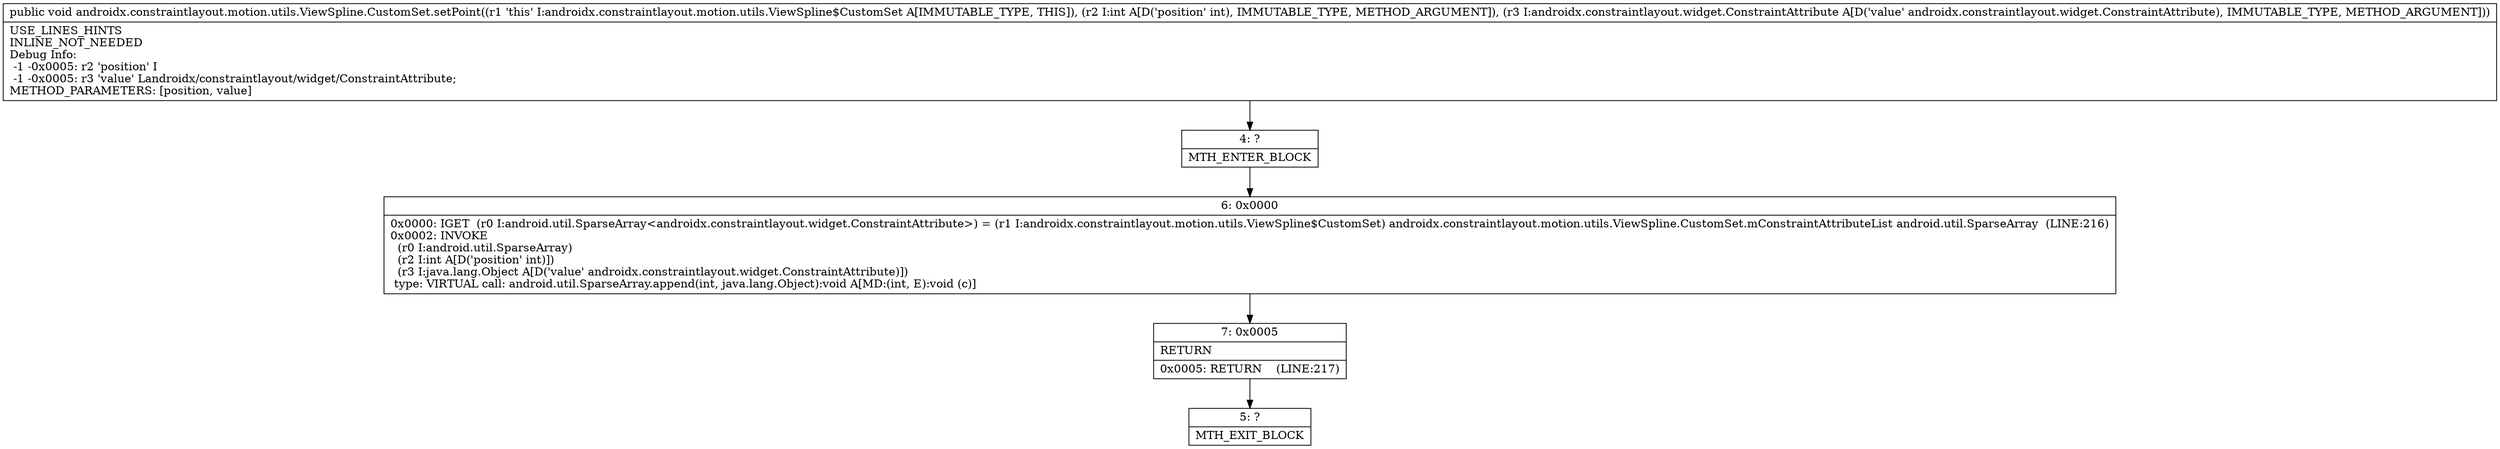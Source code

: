 digraph "CFG forandroidx.constraintlayout.motion.utils.ViewSpline.CustomSet.setPoint(ILandroidx\/constraintlayout\/widget\/ConstraintAttribute;)V" {
Node_4 [shape=record,label="{4\:\ ?|MTH_ENTER_BLOCK\l}"];
Node_6 [shape=record,label="{6\:\ 0x0000|0x0000: IGET  (r0 I:android.util.SparseArray\<androidx.constraintlayout.widget.ConstraintAttribute\>) = (r1 I:androidx.constraintlayout.motion.utils.ViewSpline$CustomSet) androidx.constraintlayout.motion.utils.ViewSpline.CustomSet.mConstraintAttributeList android.util.SparseArray  (LINE:216)\l0x0002: INVOKE  \l  (r0 I:android.util.SparseArray)\l  (r2 I:int A[D('position' int)])\l  (r3 I:java.lang.Object A[D('value' androidx.constraintlayout.widget.ConstraintAttribute)])\l type: VIRTUAL call: android.util.SparseArray.append(int, java.lang.Object):void A[MD:(int, E):void (c)]\l}"];
Node_7 [shape=record,label="{7\:\ 0x0005|RETURN\l|0x0005: RETURN    (LINE:217)\l}"];
Node_5 [shape=record,label="{5\:\ ?|MTH_EXIT_BLOCK\l}"];
MethodNode[shape=record,label="{public void androidx.constraintlayout.motion.utils.ViewSpline.CustomSet.setPoint((r1 'this' I:androidx.constraintlayout.motion.utils.ViewSpline$CustomSet A[IMMUTABLE_TYPE, THIS]), (r2 I:int A[D('position' int), IMMUTABLE_TYPE, METHOD_ARGUMENT]), (r3 I:androidx.constraintlayout.widget.ConstraintAttribute A[D('value' androidx.constraintlayout.widget.ConstraintAttribute), IMMUTABLE_TYPE, METHOD_ARGUMENT]))  | USE_LINES_HINTS\lINLINE_NOT_NEEDED\lDebug Info:\l  \-1 \-0x0005: r2 'position' I\l  \-1 \-0x0005: r3 'value' Landroidx\/constraintlayout\/widget\/ConstraintAttribute;\lMETHOD_PARAMETERS: [position, value]\l}"];
MethodNode -> Node_4;Node_4 -> Node_6;
Node_6 -> Node_7;
Node_7 -> Node_5;
}

